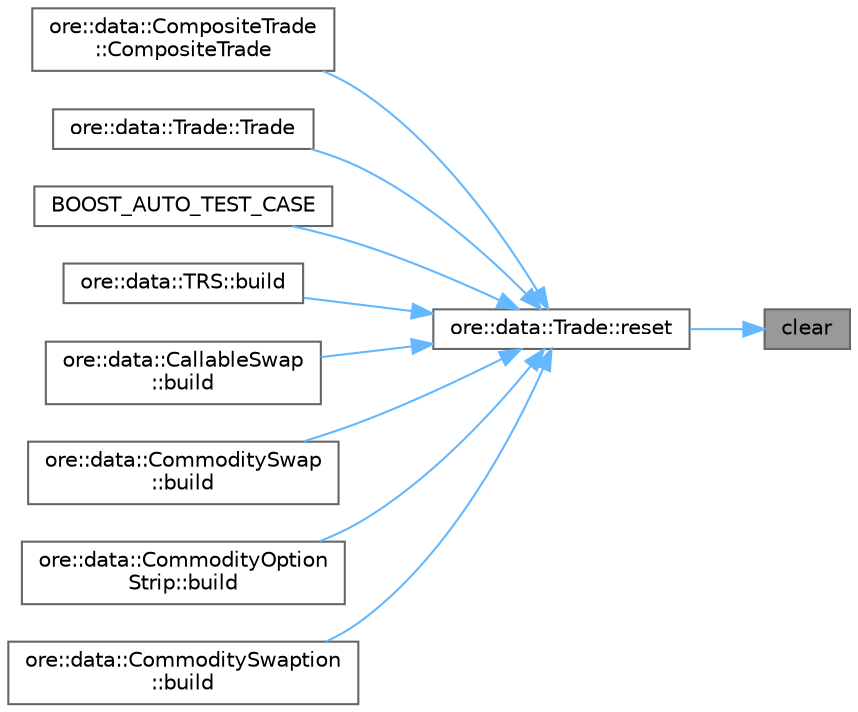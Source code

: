 digraph "clear"
{
 // INTERACTIVE_SVG=YES
 // LATEX_PDF_SIZE
  bgcolor="transparent";
  edge [fontname=Helvetica,fontsize=10,labelfontname=Helvetica,labelfontsize=10];
  node [fontname=Helvetica,fontsize=10,shape=box,height=0.2,width=0.4];
  rankdir="RL";
  Node1 [label="clear",height=0.2,width=0.4,color="gray40", fillcolor="grey60", style="filled", fontcolor="black",tooltip=" "];
  Node1 -> Node2 [dir="back",color="steelblue1",style="solid"];
  Node2 [label="ore::data::Trade::reset",height=0.2,width=0.4,color="grey40", fillcolor="white", style="filled",URL="$classore_1_1data_1_1_trade.html#ad20897c5c8bd47f5d4005989bead0e55",tooltip="Reset trade, clear all base class data. This does not reset accumulated timings for this trade."];
  Node2 -> Node3 [dir="back",color="steelblue1",style="solid"];
  Node3 [label="ore::data::CompositeTrade\l::CompositeTrade",height=0.2,width=0.4,color="grey40", fillcolor="white", style="filled",URL="$classore_1_1data_1_1_composite_trade.html#a6e41669675cd185bf3575d07a4ec505f",tooltip="Constructor requires a trade factory so that subtrades can be built."];
  Node2 -> Node4 [dir="back",color="steelblue1",style="solid"];
  Node4 [label="ore::data::Trade::Trade",height=0.2,width=0.4,color="grey40", fillcolor="white", style="filled",URL="$classore_1_1data_1_1_trade.html#ad977c1f7ae61e8bfaaa9abab3181970b",tooltip="Base class constructor."];
  Node2 -> Node5 [dir="back",color="steelblue1",style="solid"];
  Node5 [label="BOOST_AUTO_TEST_CASE",height=0.2,width=0.4,color="grey40", fillcolor="white", style="filled",URL="$fxexotics_8cpp.html#ae4a8f5fc2a666b87316a20b9716625b7",tooltip=" "];
  Node2 -> Node6 [dir="back",color="steelblue1",style="solid"];
  Node6 [label="ore::data::TRS::build",height=0.2,width=0.4,color="grey40", fillcolor="white", style="filled",URL="$classore_1_1data_1_1_t_r_s.html#af7b69d5b18d278257927e32b10a23ee6",tooltip=" "];
  Node2 -> Node7 [dir="back",color="steelblue1",style="solid"];
  Node7 [label="ore::data::CallableSwap\l::build",height=0.2,width=0.4,color="grey40", fillcolor="white", style="filled",URL="$classore_1_1data_1_1_callable_swap.html#ab1db499ff5e65c59fd2009d62276fdaf",tooltip="Build QuantLib/QuantExt instrument, link pricing engine."];
  Node2 -> Node8 [dir="back",color="steelblue1",style="solid"];
  Node8 [label="ore::data::CommoditySwap\l::build",height=0.2,width=0.4,color="grey40", fillcolor="white", style="filled",URL="$classore_1_1data_1_1_commodity_swap.html#ab1db499ff5e65c59fd2009d62276fdaf",tooltip=" "];
  Node2 -> Node9 [dir="back",color="steelblue1",style="solid"];
  Node9 [label="ore::data::CommodityOption\lStrip::build",height=0.2,width=0.4,color="grey40", fillcolor="white", style="filled",URL="$classore_1_1data_1_1_commodity_option_strip.html#a7158c90da58d23d6c8d55040bb585107",tooltip="Implement the build method."];
  Node2 -> Node10 [dir="back",color="steelblue1",style="solid"];
  Node10 [label="ore::data::CommoditySwaption\l::build",height=0.2,width=0.4,color="grey40", fillcolor="white", style="filled",URL="$classore_1_1data_1_1_commodity_swaption.html#a7158c90da58d23d6c8d55040bb585107",tooltip=" "];
}
